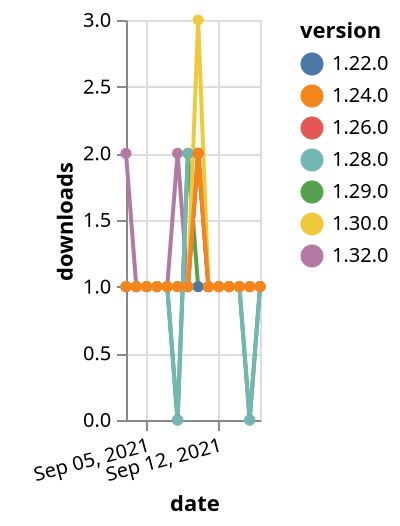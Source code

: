 {"$schema": "https://vega.github.io/schema/vega-lite/v5.json", "description": "A simple bar chart with embedded data.", "data": {"values": [{"date": "2021-09-03", "total": 137, "delta": 1, "version": "1.29.0"}, {"date": "2021-09-04", "total": 138, "delta": 1, "version": "1.29.0"}, {"date": "2021-09-05", "total": 139, "delta": 1, "version": "1.29.0"}, {"date": "2021-09-06", "total": 140, "delta": 1, "version": "1.29.0"}, {"date": "2021-09-07", "total": 141, "delta": 1, "version": "1.29.0"}, {"date": "2021-09-08", "total": 141, "delta": 0, "version": "1.29.0"}, {"date": "2021-09-09", "total": 143, "delta": 2, "version": "1.29.0"}, {"date": "2021-09-10", "total": 144, "delta": 1, "version": "1.29.0"}, {"date": "2021-09-11", "total": 145, "delta": 1, "version": "1.29.0"}, {"date": "2021-09-12", "total": 146, "delta": 1, "version": "1.29.0"}, {"date": "2021-09-13", "total": 147, "delta": 1, "version": "1.29.0"}, {"date": "2021-09-14", "total": 148, "delta": 1, "version": "1.29.0"}, {"date": "2021-09-15", "total": 148, "delta": 0, "version": "1.29.0"}, {"date": "2021-09-16", "total": 149, "delta": 1, "version": "1.29.0"}, {"date": "2021-09-03", "total": 115, "delta": 2, "version": "1.32.0"}, {"date": "2021-09-04", "total": 116, "delta": 1, "version": "1.32.0"}, {"date": "2021-09-05", "total": 117, "delta": 1, "version": "1.32.0"}, {"date": "2021-09-06", "total": 118, "delta": 1, "version": "1.32.0"}, {"date": "2021-09-07", "total": 119, "delta": 1, "version": "1.32.0"}, {"date": "2021-09-08", "total": 121, "delta": 2, "version": "1.32.0"}, {"date": "2021-09-09", "total": 122, "delta": 1, "version": "1.32.0"}, {"date": "2021-09-10", "total": 124, "delta": 2, "version": "1.32.0"}, {"date": "2021-09-11", "total": 125, "delta": 1, "version": "1.32.0"}, {"date": "2021-09-12", "total": 126, "delta": 1, "version": "1.32.0"}, {"date": "2021-09-13", "total": 127, "delta": 1, "version": "1.32.0"}, {"date": "2021-09-14", "total": 128, "delta": 1, "version": "1.32.0"}, {"date": "2021-09-15", "total": 129, "delta": 1, "version": "1.32.0"}, {"date": "2021-09-16", "total": 130, "delta": 1, "version": "1.32.0"}, {"date": "2021-09-03", "total": 205, "delta": 1, "version": "1.22.0"}, {"date": "2021-09-04", "total": 206, "delta": 1, "version": "1.22.0"}, {"date": "2021-09-05", "total": 207, "delta": 1, "version": "1.22.0"}, {"date": "2021-09-06", "total": 208, "delta": 1, "version": "1.22.0"}, {"date": "2021-09-07", "total": 209, "delta": 1, "version": "1.22.0"}, {"date": "2021-09-08", "total": 210, "delta": 1, "version": "1.22.0"}, {"date": "2021-09-09", "total": 211, "delta": 1, "version": "1.22.0"}, {"date": "2021-09-10", "total": 212, "delta": 1, "version": "1.22.0"}, {"date": "2021-09-11", "total": 213, "delta": 1, "version": "1.22.0"}, {"date": "2021-09-12", "total": 214, "delta": 1, "version": "1.22.0"}, {"date": "2021-09-13", "total": 215, "delta": 1, "version": "1.22.0"}, {"date": "2021-09-14", "total": 216, "delta": 1, "version": "1.22.0"}, {"date": "2021-09-15", "total": 217, "delta": 1, "version": "1.22.0"}, {"date": "2021-09-16", "total": 218, "delta": 1, "version": "1.22.0"}, {"date": "2021-09-03", "total": 147, "delta": 1, "version": "1.28.0"}, {"date": "2021-09-04", "total": 148, "delta": 1, "version": "1.28.0"}, {"date": "2021-09-05", "total": 149, "delta": 1, "version": "1.28.0"}, {"date": "2021-09-06", "total": 150, "delta": 1, "version": "1.28.0"}, {"date": "2021-09-07", "total": 151, "delta": 1, "version": "1.28.0"}, {"date": "2021-09-08", "total": 151, "delta": 0, "version": "1.28.0"}, {"date": "2021-09-09", "total": 153, "delta": 2, "version": "1.28.0"}, {"date": "2021-09-10", "total": 155, "delta": 2, "version": "1.28.0"}, {"date": "2021-09-11", "total": 156, "delta": 1, "version": "1.28.0"}, {"date": "2021-09-12", "total": 157, "delta": 1, "version": "1.28.0"}, {"date": "2021-09-13", "total": 158, "delta": 1, "version": "1.28.0"}, {"date": "2021-09-14", "total": 159, "delta": 1, "version": "1.28.0"}, {"date": "2021-09-15", "total": 159, "delta": 0, "version": "1.28.0"}, {"date": "2021-09-16", "total": 160, "delta": 1, "version": "1.28.0"}, {"date": "2021-09-03", "total": 169, "delta": 1, "version": "1.26.0"}, {"date": "2021-09-04", "total": 170, "delta": 1, "version": "1.26.0"}, {"date": "2021-09-05", "total": 171, "delta": 1, "version": "1.26.0"}, {"date": "2021-09-06", "total": 172, "delta": 1, "version": "1.26.0"}, {"date": "2021-09-07", "total": 173, "delta": 1, "version": "1.26.0"}, {"date": "2021-09-08", "total": 174, "delta": 1, "version": "1.26.0"}, {"date": "2021-09-09", "total": 175, "delta": 1, "version": "1.26.0"}, {"date": "2021-09-10", "total": 177, "delta": 2, "version": "1.26.0"}, {"date": "2021-09-11", "total": 178, "delta": 1, "version": "1.26.0"}, {"date": "2021-09-12", "total": 179, "delta": 1, "version": "1.26.0"}, {"date": "2021-09-13", "total": 180, "delta": 1, "version": "1.26.0"}, {"date": "2021-09-14", "total": 181, "delta": 1, "version": "1.26.0"}, {"date": "2021-09-15", "total": 182, "delta": 1, "version": "1.26.0"}, {"date": "2021-09-16", "total": 183, "delta": 1, "version": "1.26.0"}, {"date": "2021-09-03", "total": 164, "delta": 1, "version": "1.30.0"}, {"date": "2021-09-04", "total": 165, "delta": 1, "version": "1.30.0"}, {"date": "2021-09-05", "total": 166, "delta": 1, "version": "1.30.0"}, {"date": "2021-09-06", "total": 167, "delta": 1, "version": "1.30.0"}, {"date": "2021-09-07", "total": 168, "delta": 1, "version": "1.30.0"}, {"date": "2021-09-08", "total": 169, "delta": 1, "version": "1.30.0"}, {"date": "2021-09-09", "total": 170, "delta": 1, "version": "1.30.0"}, {"date": "2021-09-10", "total": 173, "delta": 3, "version": "1.30.0"}, {"date": "2021-09-11", "total": 174, "delta": 1, "version": "1.30.0"}, {"date": "2021-09-12", "total": 175, "delta": 1, "version": "1.30.0"}, {"date": "2021-09-13", "total": 176, "delta": 1, "version": "1.30.0"}, {"date": "2021-09-14", "total": 177, "delta": 1, "version": "1.30.0"}, {"date": "2021-09-15", "total": 178, "delta": 1, "version": "1.30.0"}, {"date": "2021-09-16", "total": 179, "delta": 1, "version": "1.30.0"}, {"date": "2021-09-03", "total": 292, "delta": 1, "version": "1.24.0"}, {"date": "2021-09-04", "total": 293, "delta": 1, "version": "1.24.0"}, {"date": "2021-09-05", "total": 294, "delta": 1, "version": "1.24.0"}, {"date": "2021-09-06", "total": 295, "delta": 1, "version": "1.24.0"}, {"date": "2021-09-07", "total": 296, "delta": 1, "version": "1.24.0"}, {"date": "2021-09-08", "total": 297, "delta": 1, "version": "1.24.0"}, {"date": "2021-09-09", "total": 298, "delta": 1, "version": "1.24.0"}, {"date": "2021-09-10", "total": 300, "delta": 2, "version": "1.24.0"}, {"date": "2021-09-11", "total": 301, "delta": 1, "version": "1.24.0"}, {"date": "2021-09-12", "total": 302, "delta": 1, "version": "1.24.0"}, {"date": "2021-09-13", "total": 303, "delta": 1, "version": "1.24.0"}, {"date": "2021-09-14", "total": 304, "delta": 1, "version": "1.24.0"}, {"date": "2021-09-15", "total": 305, "delta": 1, "version": "1.24.0"}, {"date": "2021-09-16", "total": 306, "delta": 1, "version": "1.24.0"}]}, "width": "container", "mark": {"type": "line", "point": {"filled": true}}, "encoding": {"x": {"field": "date", "type": "temporal", "timeUnit": "yearmonthdate", "title": "date", "axis": {"labelAngle": -15}}, "y": {"field": "delta", "type": "quantitative", "title": "downloads"}, "color": {"field": "version", "type": "nominal"}, "tooltip": {"field": "delta"}}}